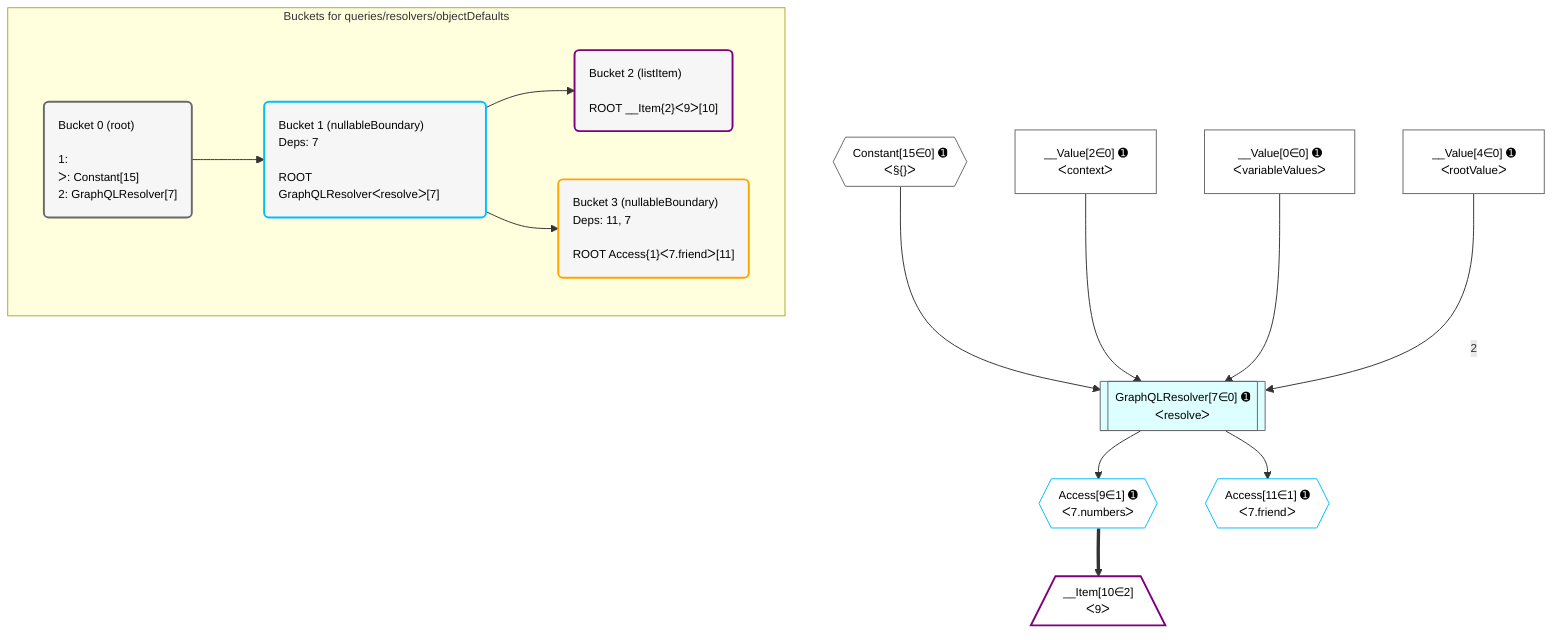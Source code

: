 %%{init: {'themeVariables': { 'fontSize': '12px'}}}%%
graph TD
    classDef path fill:#eee,stroke:#000,color:#000
    classDef plan fill:#fff,stroke-width:1px,color:#000
    classDef itemplan fill:#fff,stroke-width:2px,color:#000
    classDef unbatchedplan fill:#dff,stroke-width:1px,color:#000
    classDef sideeffectplan fill:#fcc,stroke-width:2px,color:#000
    classDef bucket fill:#f6f6f6,color:#000,stroke-width:2px,text-align:left


    %% plan dependencies
    GraphQLResolver7[["GraphQLResolver[7∈0] ➊<br />ᐸresolveᐳ"]]:::unbatchedplan
    __Value4["__Value[4∈0] ➊<br />ᐸrootValueᐳ"]:::plan
    Constant15{{"Constant[15∈0] ➊<br />ᐸ§{}ᐳ"}}:::plan
    __Value2["__Value[2∈0] ➊<br />ᐸcontextᐳ"]:::plan
    __Value0["__Value[0∈0] ➊<br />ᐸvariableValuesᐳ"]:::plan
    Constant15 & __Value2 & __Value0 --> GraphQLResolver7
    __Value4 -- 2 --> GraphQLResolver7
    Access9{{"Access[9∈1] ➊<br />ᐸ7.numbersᐳ"}}:::plan
    GraphQLResolver7 --> Access9
    Access11{{"Access[11∈1] ➊<br />ᐸ7.friendᐳ"}}:::plan
    GraphQLResolver7 --> Access11
    __Item10[/"__Item[10∈2]<br />ᐸ9ᐳ"\]:::itemplan
    Access9 ==> __Item10

    %% define steps

    subgraph "Buckets for queries/resolvers/objectDefaults"
    Bucket0("Bucket 0 (root)<br /><br />1: <br />ᐳ: Constant[15]<br />2: GraphQLResolver[7]"):::bucket
    classDef bucket0 stroke:#696969
    class Bucket0,__Value0,__Value2,__Value4,GraphQLResolver7,Constant15 bucket0
    Bucket1("Bucket 1 (nullableBoundary)<br />Deps: 7<br /><br />ROOT GraphQLResolverᐸresolveᐳ[7]"):::bucket
    classDef bucket1 stroke:#00bfff
    class Bucket1,Access9,Access11 bucket1
    Bucket2("Bucket 2 (listItem)<br /><br />ROOT __Item{2}ᐸ9ᐳ[10]"):::bucket
    classDef bucket2 stroke:#7f007f
    class Bucket2,__Item10 bucket2
    Bucket3("Bucket 3 (nullableBoundary)<br />Deps: 11, 7<br /><br />ROOT Access{1}ᐸ7.friendᐳ[11]"):::bucket
    classDef bucket3 stroke:#ffa500
    class Bucket3 bucket3
    Bucket0 --> Bucket1
    Bucket1 --> Bucket2 & Bucket3
    end